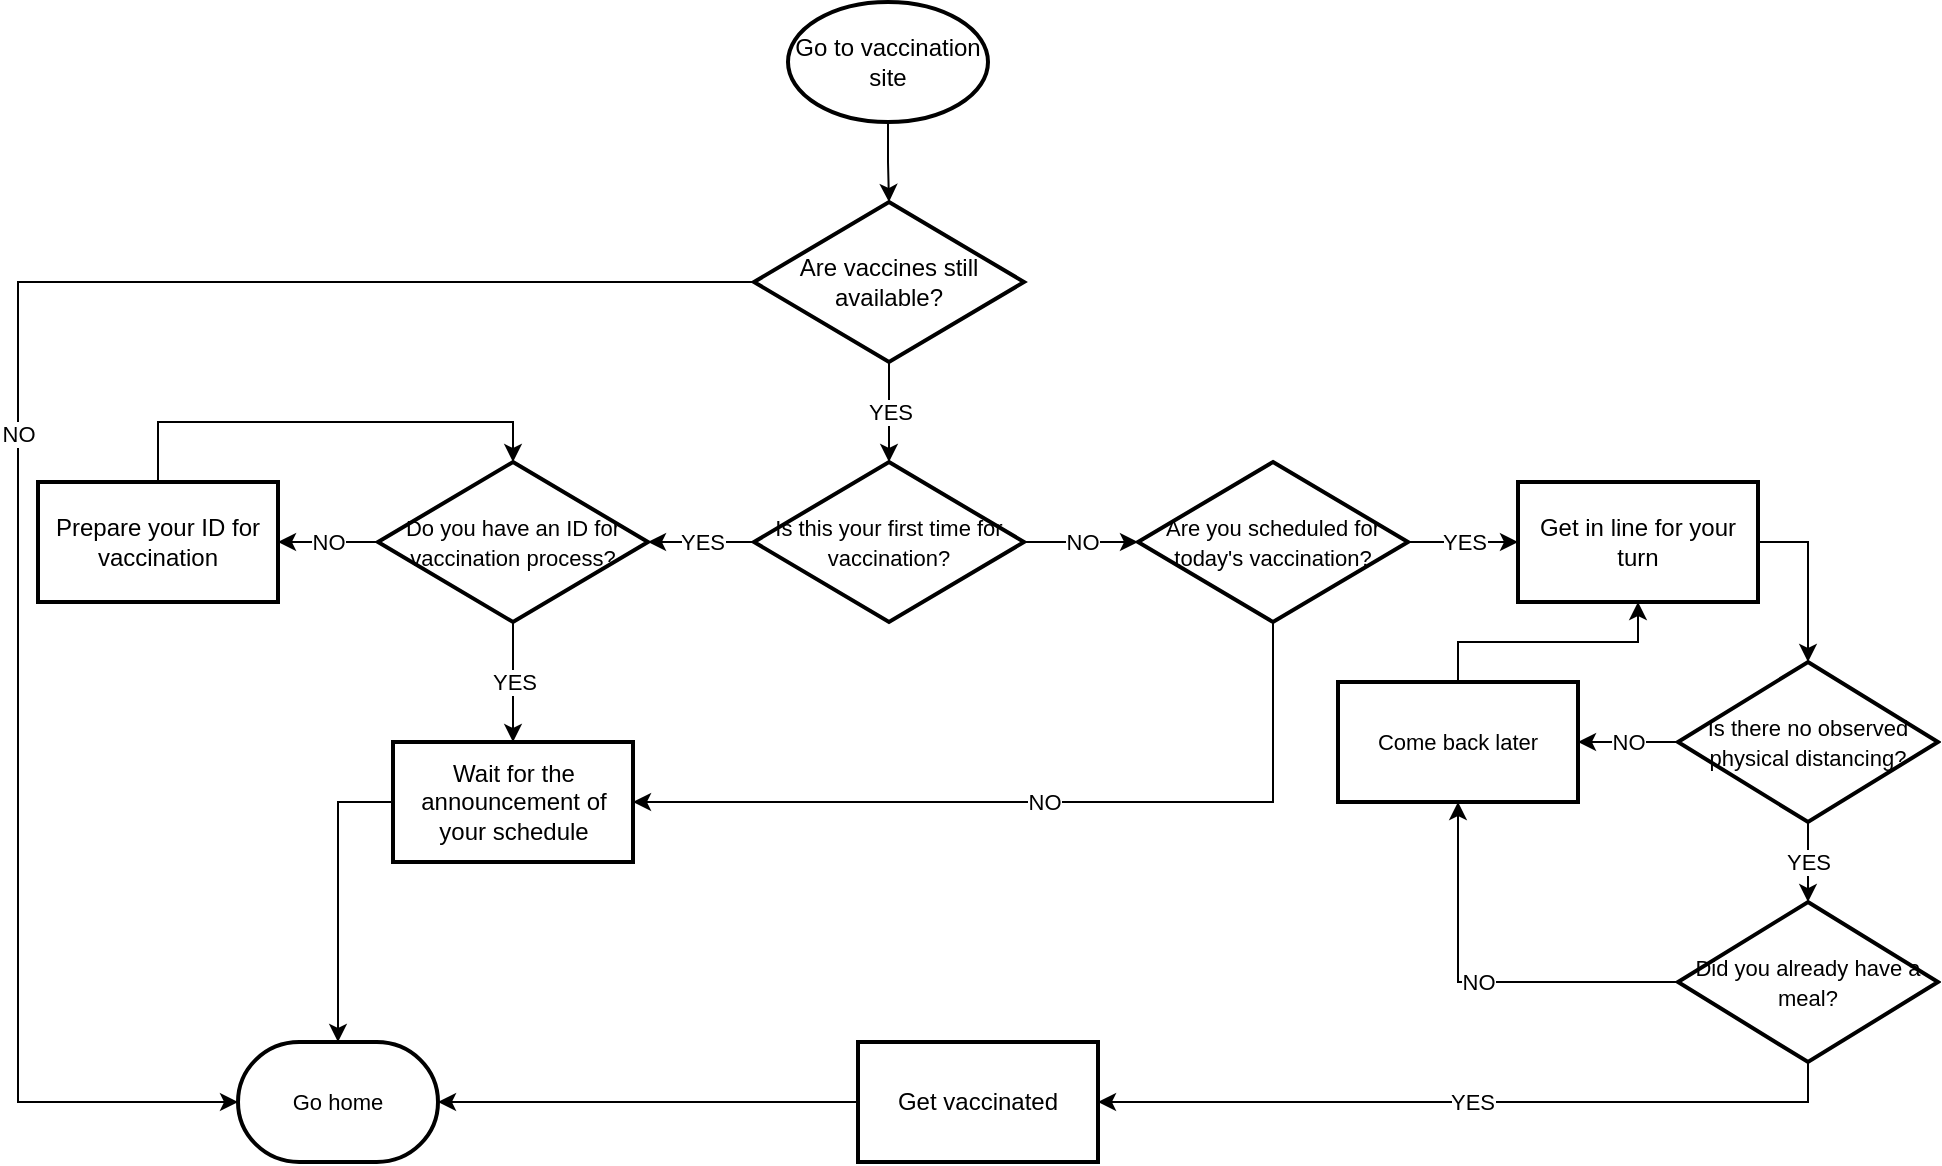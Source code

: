 <mxfile version="20.8.10" type="github">
  <diagram name="Page-1" id="LrWcgMfSLKKbVMngatSu">
    <mxGraphModel dx="2023" dy="603" grid="1" gridSize="10" guides="1" tooltips="1" connect="1" arrows="1" fold="1" page="1" pageScale="1" pageWidth="850" pageHeight="1100" math="0" shadow="0">
      <root>
        <mxCell id="0" />
        <mxCell id="1" parent="0" />
        <mxCell id="XQsiyA16X-vpAzr8j3kY-34" value="" style="edgeStyle=orthogonalEdgeStyle;rounded=0;orthogonalLoop=1;jettySize=auto;html=1;fontSize=11;" parent="1" source="XQsiyA16X-vpAzr8j3kY-2" target="XQsiyA16X-vpAzr8j3kY-33" edge="1">
          <mxGeometry relative="1" as="geometry" />
        </mxCell>
        <mxCell id="XQsiyA16X-vpAzr8j3kY-2" value="Go to vaccination site" style="strokeWidth=2;html=1;shape=mxgraph.flowchart.start_1;whiteSpace=wrap;" parent="1" vertex="1">
          <mxGeometry x="375" y="60" width="100" height="60" as="geometry" />
        </mxCell>
        <mxCell id="XQsiyA16X-vpAzr8j3kY-38" value="YES" style="edgeStyle=orthogonalEdgeStyle;rounded=0;orthogonalLoop=1;jettySize=auto;html=1;fontSize=11;" parent="1" source="XQsiyA16X-vpAzr8j3kY-33" target="XQsiyA16X-vpAzr8j3kY-37" edge="1">
          <mxGeometry relative="1" as="geometry" />
        </mxCell>
        <mxCell id="XQsiyA16X-vpAzr8j3kY-53" value="NO" style="edgeStyle=orthogonalEdgeStyle;rounded=0;orthogonalLoop=1;jettySize=auto;html=1;fontSize=11;entryX=0;entryY=0.5;entryDx=0;entryDy=0;entryPerimeter=0;" parent="1" source="XQsiyA16X-vpAzr8j3kY-33" target="XQsiyA16X-vpAzr8j3kY-52" edge="1">
          <mxGeometry relative="1" as="geometry">
            <Array as="points">
              <mxPoint x="-10" y="200" />
              <mxPoint x="-10" y="610" />
            </Array>
          </mxGeometry>
        </mxCell>
        <mxCell id="XQsiyA16X-vpAzr8j3kY-33" value="Are vaccines still available?" style="rhombus;whiteSpace=wrap;html=1;strokeWidth=2;" parent="1" vertex="1">
          <mxGeometry x="358" y="160" width="135" height="80" as="geometry" />
        </mxCell>
        <mxCell id="XQsiyA16X-vpAzr8j3kY-40" value="YES" style="edgeStyle=orthogonalEdgeStyle;rounded=0;orthogonalLoop=1;jettySize=auto;html=1;fontSize=11;" parent="1" source="XQsiyA16X-vpAzr8j3kY-37" target="XQsiyA16X-vpAzr8j3kY-39" edge="1">
          <mxGeometry relative="1" as="geometry" />
        </mxCell>
        <mxCell id="SUo_JMB3Jg8TYCasLrgS-3" value="NO" style="edgeStyle=orthogonalEdgeStyle;rounded=0;orthogonalLoop=1;jettySize=auto;html=1;exitX=1;exitY=0.5;exitDx=0;exitDy=0;entryX=0;entryY=0.5;entryDx=0;entryDy=0;fontSize=11;" edge="1" parent="1" source="XQsiyA16X-vpAzr8j3kY-37" target="SUo_JMB3Jg8TYCasLrgS-2">
          <mxGeometry relative="1" as="geometry" />
        </mxCell>
        <mxCell id="XQsiyA16X-vpAzr8j3kY-37" value="&lt;font style=&quot;font-size: 11px;&quot;&gt;Is this your first time for vaccination?&lt;/font&gt;" style="rhombus;whiteSpace=wrap;html=1;strokeWidth=2;" parent="1" vertex="1">
          <mxGeometry x="358" y="290" width="135" height="80" as="geometry" />
        </mxCell>
        <mxCell id="XQsiyA16X-vpAzr8j3kY-45" value="YES" style="edgeStyle=orthogonalEdgeStyle;rounded=0;orthogonalLoop=1;jettySize=auto;html=1;fontSize=11;" parent="1" source="XQsiyA16X-vpAzr8j3kY-39" target="XQsiyA16X-vpAzr8j3kY-43" edge="1">
          <mxGeometry relative="1" as="geometry" />
        </mxCell>
        <mxCell id="XQsiyA16X-vpAzr8j3kY-47" value="NO" style="edgeStyle=orthogonalEdgeStyle;rounded=0;orthogonalLoop=1;jettySize=auto;html=1;fontSize=11;" parent="1" source="XQsiyA16X-vpAzr8j3kY-39" target="XQsiyA16X-vpAzr8j3kY-46" edge="1">
          <mxGeometry relative="1" as="geometry" />
        </mxCell>
        <mxCell id="XQsiyA16X-vpAzr8j3kY-39" value="&lt;font style=&quot;font-size: 11px;&quot;&gt;Do you have an ID for vaccination process?&lt;/font&gt;" style="rhombus;whiteSpace=wrap;html=1;strokeWidth=2;" parent="1" vertex="1">
          <mxGeometry x="170" y="290" width="135" height="80" as="geometry" />
        </mxCell>
        <mxCell id="XQsiyA16X-vpAzr8j3kY-65" style="edgeStyle=orthogonalEdgeStyle;rounded=0;orthogonalLoop=1;jettySize=auto;html=1;exitX=0;exitY=0.5;exitDx=0;exitDy=0;entryX=0.5;entryY=0;entryDx=0;entryDy=0;entryPerimeter=0;fontSize=11;" parent="1" source="XQsiyA16X-vpAzr8j3kY-43" target="XQsiyA16X-vpAzr8j3kY-52" edge="1">
          <mxGeometry relative="1" as="geometry" />
        </mxCell>
        <mxCell id="XQsiyA16X-vpAzr8j3kY-43" value="Wait for the announcement of your schedule" style="whiteSpace=wrap;html=1;strokeWidth=2;" parent="1" vertex="1">
          <mxGeometry x="177.5" y="430" width="120" height="60" as="geometry" />
        </mxCell>
        <mxCell id="XQsiyA16X-vpAzr8j3kY-50" style="edgeStyle=orthogonalEdgeStyle;rounded=0;orthogonalLoop=1;jettySize=auto;html=1;exitX=0.5;exitY=0;exitDx=0;exitDy=0;entryX=0.5;entryY=0;entryDx=0;entryDy=0;fontSize=11;" parent="1" source="XQsiyA16X-vpAzr8j3kY-46" target="XQsiyA16X-vpAzr8j3kY-39" edge="1">
          <mxGeometry relative="1" as="geometry" />
        </mxCell>
        <mxCell id="XQsiyA16X-vpAzr8j3kY-46" value="Prepare your ID for vaccination" style="whiteSpace=wrap;html=1;strokeWidth=2;" parent="1" vertex="1">
          <mxGeometry x="1.776e-15" y="300" width="120" height="60" as="geometry" />
        </mxCell>
        <mxCell id="XQsiyA16X-vpAzr8j3kY-52" value="Go home" style="strokeWidth=2;html=1;shape=mxgraph.flowchart.terminator;whiteSpace=wrap;fontSize=11;" parent="1" vertex="1">
          <mxGeometry x="100" y="580" width="100" height="60" as="geometry" />
        </mxCell>
        <mxCell id="XQsiyA16X-vpAzr8j3kY-67" value="NO" style="edgeStyle=orthogonalEdgeStyle;rounded=0;orthogonalLoop=1;jettySize=auto;html=1;fontSize=11;" parent="1" source="XQsiyA16X-vpAzr8j3kY-63" target="XQsiyA16X-vpAzr8j3kY-66" edge="1">
          <mxGeometry relative="1" as="geometry" />
        </mxCell>
        <mxCell id="XQsiyA16X-vpAzr8j3kY-70" value="YES" style="edgeStyle=orthogonalEdgeStyle;rounded=0;orthogonalLoop=1;jettySize=auto;html=1;fontSize=11;" parent="1" source="XQsiyA16X-vpAzr8j3kY-63" target="XQsiyA16X-vpAzr8j3kY-69" edge="1">
          <mxGeometry relative="1" as="geometry" />
        </mxCell>
        <mxCell id="XQsiyA16X-vpAzr8j3kY-63" value="&lt;font style=&quot;font-size: 11px;&quot;&gt;Is there no observed physical distancing?&lt;/font&gt;" style="rhombus;whiteSpace=wrap;html=1;strokeWidth=2;" parent="1" vertex="1">
          <mxGeometry x="820" y="390" width="130" height="80" as="geometry" />
        </mxCell>
        <mxCell id="SUo_JMB3Jg8TYCasLrgS-10" style="edgeStyle=orthogonalEdgeStyle;rounded=0;orthogonalLoop=1;jettySize=auto;html=1;exitX=0.5;exitY=0;exitDx=0;exitDy=0;entryX=0.5;entryY=1;entryDx=0;entryDy=0;fontSize=11;" edge="1" parent="1" source="XQsiyA16X-vpAzr8j3kY-66" target="SUo_JMB3Jg8TYCasLrgS-4">
          <mxGeometry relative="1" as="geometry" />
        </mxCell>
        <mxCell id="XQsiyA16X-vpAzr8j3kY-66" value="Come back later" style="whiteSpace=wrap;html=1;strokeWidth=2;fontSize=11;" parent="1" vertex="1">
          <mxGeometry x="650" y="400" width="120" height="60" as="geometry" />
        </mxCell>
        <mxCell id="XQsiyA16X-vpAzr8j3kY-71" value="NO" style="edgeStyle=orthogonalEdgeStyle;rounded=0;orthogonalLoop=1;jettySize=auto;html=1;exitX=0;exitY=0.5;exitDx=0;exitDy=0;entryX=0.5;entryY=1;entryDx=0;entryDy=0;fontSize=11;" parent="1" source="XQsiyA16X-vpAzr8j3kY-69" target="XQsiyA16X-vpAzr8j3kY-66" edge="1">
          <mxGeometry relative="1" as="geometry" />
        </mxCell>
        <mxCell id="XQsiyA16X-vpAzr8j3kY-78" value="YES" style="edgeStyle=orthogonalEdgeStyle;rounded=0;orthogonalLoop=1;jettySize=auto;html=1;exitX=0.5;exitY=1;exitDx=0;exitDy=0;entryX=1;entryY=0.5;entryDx=0;entryDy=0;fontSize=11;" parent="1" source="XQsiyA16X-vpAzr8j3kY-69" target="XQsiyA16X-vpAzr8j3kY-75" edge="1">
          <mxGeometry relative="1" as="geometry" />
        </mxCell>
        <mxCell id="XQsiyA16X-vpAzr8j3kY-69" value="&lt;font style=&quot;font-size: 11px;&quot;&gt;Did you already have a meal?&lt;/font&gt;" style="rhombus;whiteSpace=wrap;html=1;strokeWidth=2;" parent="1" vertex="1">
          <mxGeometry x="820" y="510.01" width="130" height="80" as="geometry" />
        </mxCell>
        <mxCell id="XQsiyA16X-vpAzr8j3kY-77" style="edgeStyle=orthogonalEdgeStyle;rounded=0;orthogonalLoop=1;jettySize=auto;html=1;exitX=0;exitY=0.5;exitDx=0;exitDy=0;entryX=1;entryY=0.5;entryDx=0;entryDy=0;entryPerimeter=0;fontSize=11;" parent="1" source="XQsiyA16X-vpAzr8j3kY-75" target="XQsiyA16X-vpAzr8j3kY-52" edge="1">
          <mxGeometry relative="1" as="geometry" />
        </mxCell>
        <mxCell id="XQsiyA16X-vpAzr8j3kY-75" value="Get vaccinated" style="whiteSpace=wrap;html=1;strokeWidth=2;" parent="1" vertex="1">
          <mxGeometry x="410" y="580" width="120" height="60" as="geometry" />
        </mxCell>
        <mxCell id="SUo_JMB3Jg8TYCasLrgS-5" value="YES" style="edgeStyle=orthogonalEdgeStyle;rounded=0;orthogonalLoop=1;jettySize=auto;html=1;fontSize=11;" edge="1" parent="1" source="SUo_JMB3Jg8TYCasLrgS-2" target="SUo_JMB3Jg8TYCasLrgS-4">
          <mxGeometry relative="1" as="geometry" />
        </mxCell>
        <mxCell id="SUo_JMB3Jg8TYCasLrgS-8" value="NO" style="edgeStyle=orthogonalEdgeStyle;rounded=0;orthogonalLoop=1;jettySize=auto;html=1;exitX=0.5;exitY=1;exitDx=0;exitDy=0;entryX=1;entryY=0.5;entryDx=0;entryDy=0;fontSize=11;" edge="1" parent="1" source="SUo_JMB3Jg8TYCasLrgS-2" target="XQsiyA16X-vpAzr8j3kY-43">
          <mxGeometry relative="1" as="geometry">
            <Array as="points">
              <mxPoint x="618" y="460" />
            </Array>
          </mxGeometry>
        </mxCell>
        <mxCell id="SUo_JMB3Jg8TYCasLrgS-2" value="&lt;font style=&quot;font-size: 11px;&quot;&gt;Are you scheduled for today&#39;s vaccination?&lt;/font&gt;" style="rhombus;whiteSpace=wrap;html=1;strokeWidth=2;" vertex="1" parent="1">
          <mxGeometry x="550" y="290" width="135" height="80" as="geometry" />
        </mxCell>
        <mxCell id="SUo_JMB3Jg8TYCasLrgS-9" style="edgeStyle=orthogonalEdgeStyle;rounded=0;orthogonalLoop=1;jettySize=auto;html=1;exitX=1;exitY=0.5;exitDx=0;exitDy=0;entryX=0.5;entryY=0;entryDx=0;entryDy=0;fontSize=11;" edge="1" parent="1" source="SUo_JMB3Jg8TYCasLrgS-4" target="XQsiyA16X-vpAzr8j3kY-63">
          <mxGeometry relative="1" as="geometry" />
        </mxCell>
        <mxCell id="SUo_JMB3Jg8TYCasLrgS-4" value="Get in line for your turn" style="whiteSpace=wrap;html=1;strokeWidth=2;" vertex="1" parent="1">
          <mxGeometry x="740" y="300" width="120" height="60" as="geometry" />
        </mxCell>
      </root>
    </mxGraphModel>
  </diagram>
</mxfile>
